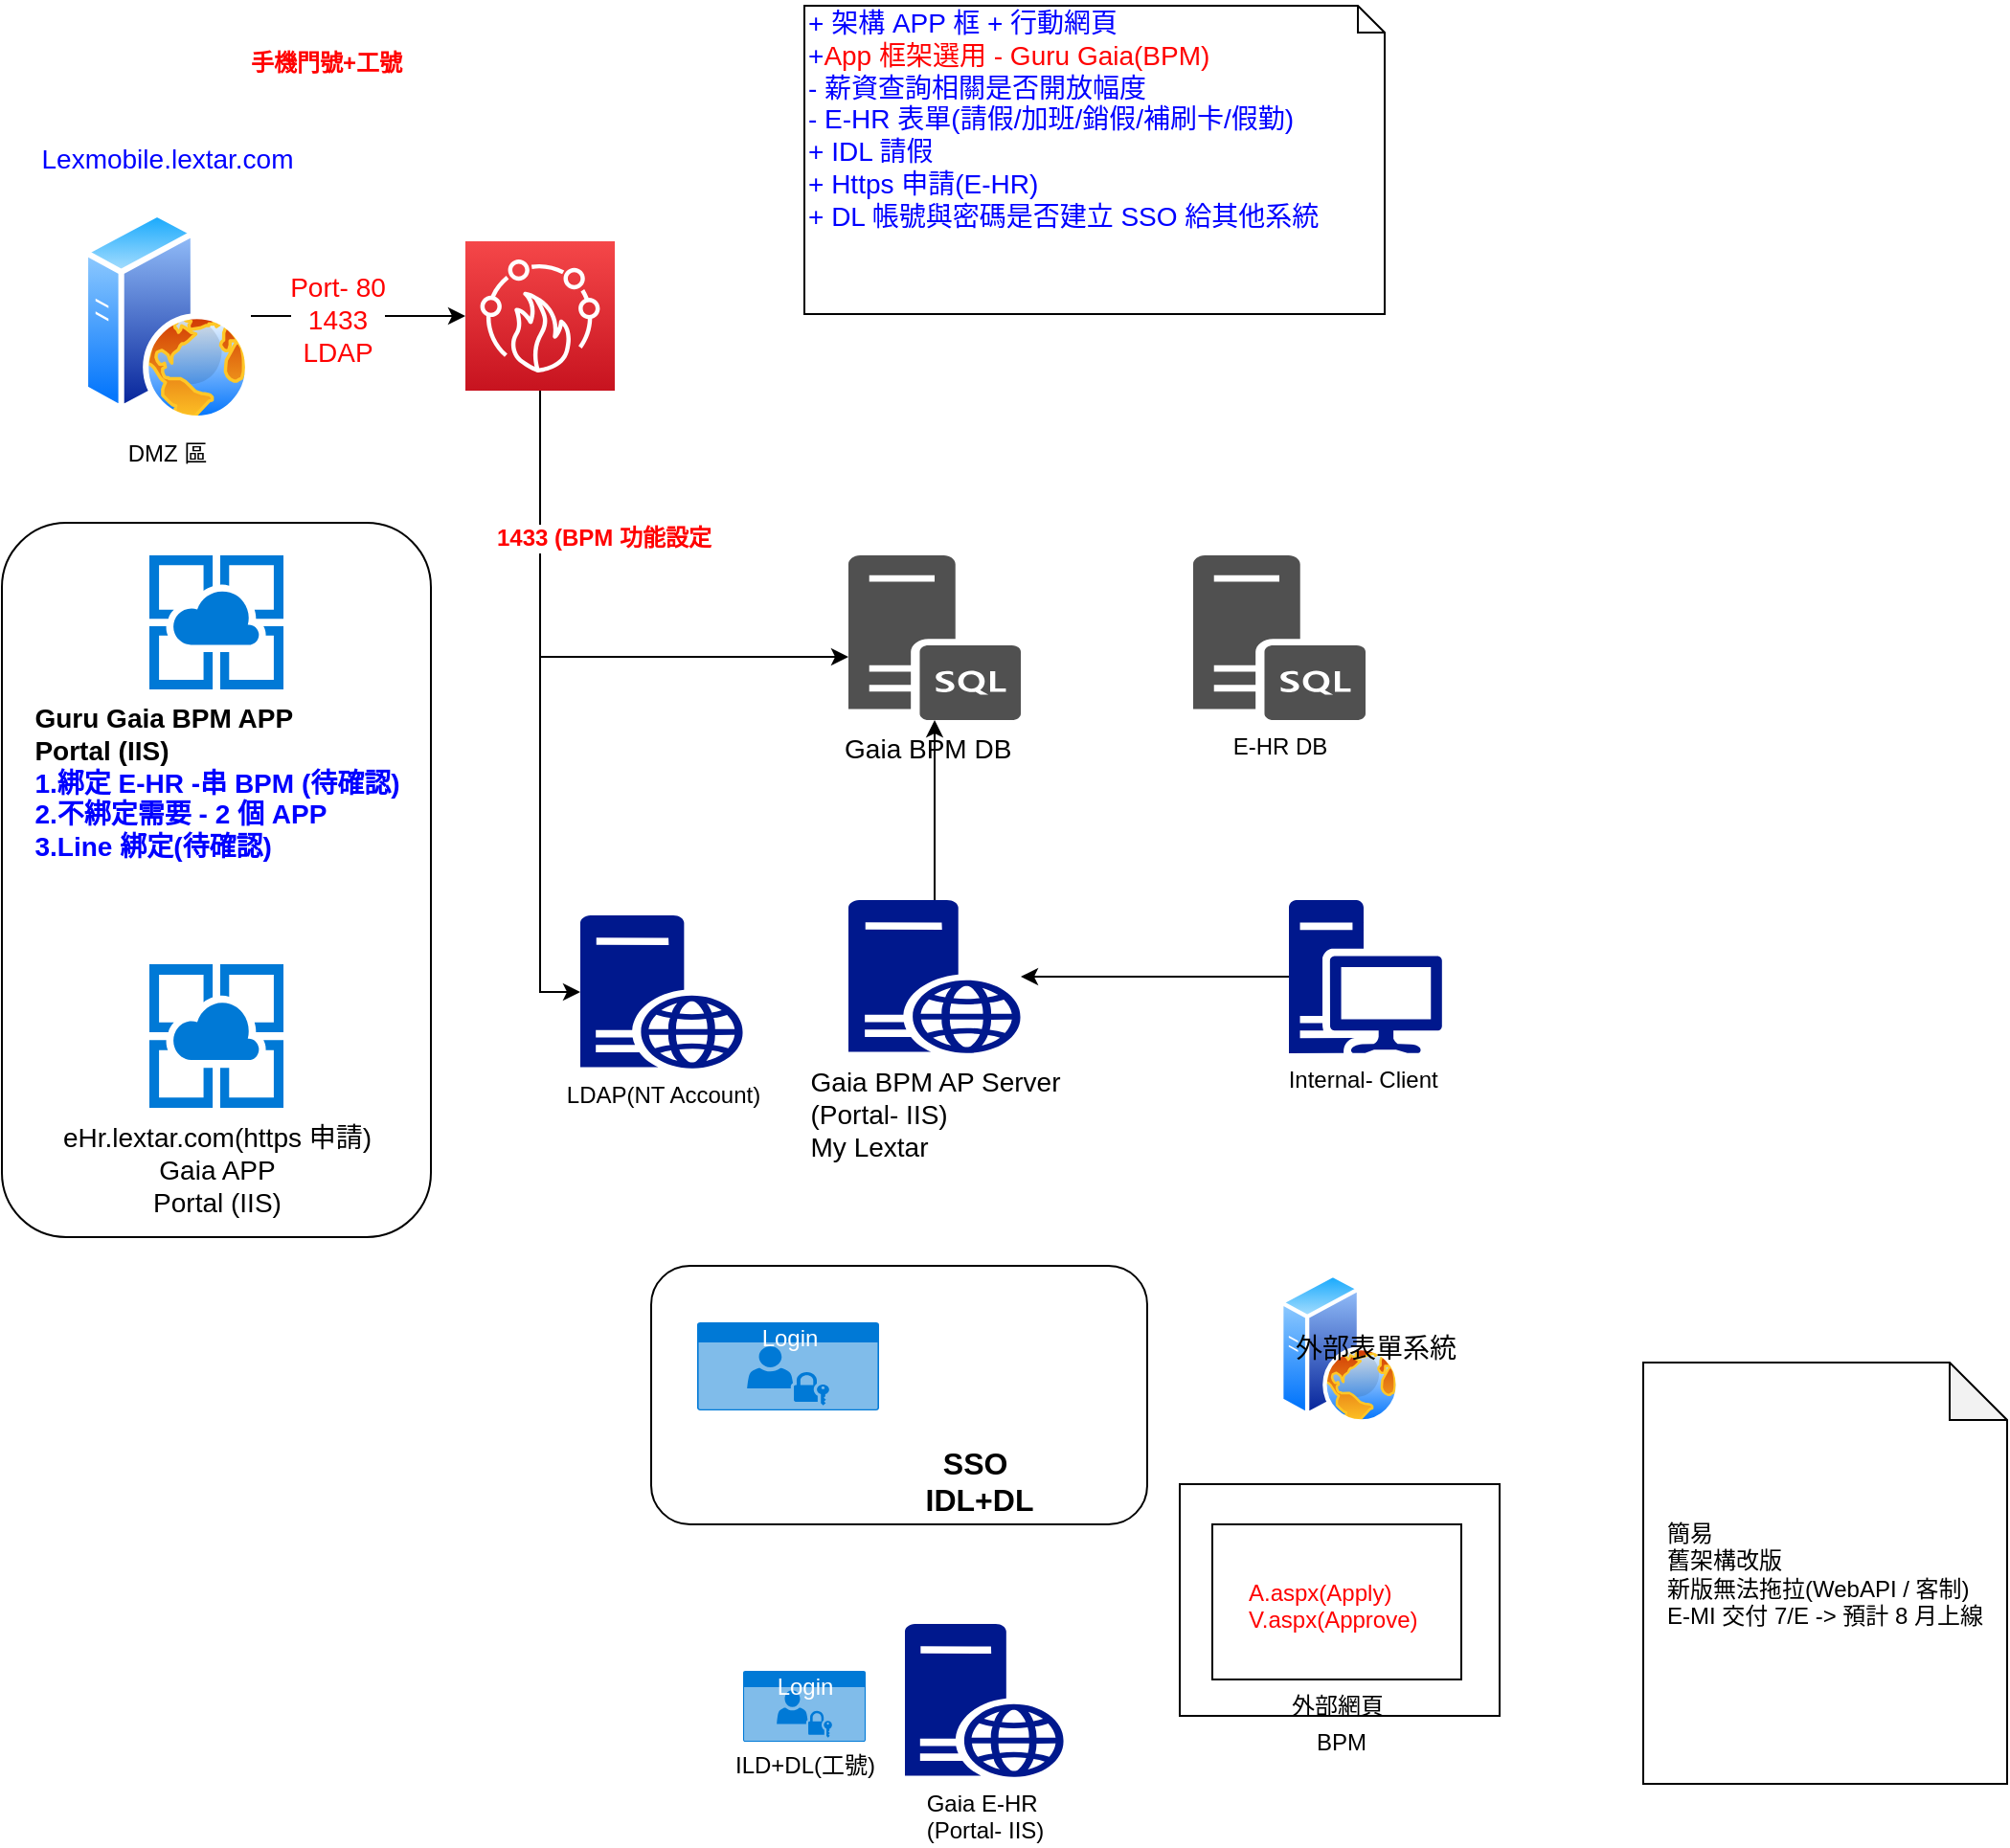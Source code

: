 <mxfile version="10.7.0" type="github"><diagram id="LOJxAffKUsXPko_xBVoU" name="網路架構"><mxGraphModel dx="1184" dy="685" grid="0" gridSize="10" guides="1" tooltips="1" connect="1" arrows="1" fold="1" page="1" pageScale="1" pageWidth="827" pageHeight="1169" math="0" shadow="0"><root><mxCell id="0"/><mxCell id="1" parent="0"/><mxCell id="sQR2JT2ka5kFRkp5s4bp-3" style="edgeStyle=orthogonalEdgeStyle;rounded=0;orthogonalLoop=1;jettySize=auto;html=1;" edge="1" parent="1" source="sQR2JT2ka5kFRkp5s4bp-1" target="sQR2JT2ka5kFRkp5s4bp-2"><mxGeometry relative="1" as="geometry"/></mxCell><mxCell id="sQR2JT2ka5kFRkp5s4bp-15" value="&lt;font style=&quot;font-size: 14px&quot; color=&quot;#ff0000&quot;&gt;&lt;font style=&quot;font-size: 14px&quot;&gt;Port- 80&lt;br&gt;1433&lt;br&gt;&lt;/font&gt;LDAP&lt;/font&gt;&lt;br&gt;" style="text;html=1;resizable=0;points=[];align=center;verticalAlign=middle;labelBackgroundColor=#ffffff;" vertex="1" connectable="0" parent="sQR2JT2ka5kFRkp5s4bp-3"><mxGeometry x="-0.196" y="-2" relative="1" as="geometry"><mxPoint as="offset"/></mxGeometry></mxCell><mxCell id="sQR2JT2ka5kFRkp5s4bp-1" value="DMZ 區" style="aspect=fixed;perimeter=ellipsePerimeter;html=1;align=center;shadow=0;dashed=0;spacingTop=3;image;image=img/lib/active_directory/web_server.svg;" vertex="1" parent="1"><mxGeometry x="45" y="116" width="88" height="110" as="geometry"/></mxCell><mxCell id="sQR2JT2ka5kFRkp5s4bp-8" style="edgeStyle=orthogonalEdgeStyle;rounded=0;orthogonalLoop=1;jettySize=auto;html=1;entryX=0;entryY=0.5;entryDx=0;entryDy=0;entryPerimeter=0;" edge="1" parent="1" source="sQR2JT2ka5kFRkp5s4bp-2" target="sQR2JT2ka5kFRkp5s4bp-7"><mxGeometry relative="1" as="geometry"/></mxCell><mxCell id="sQR2JT2ka5kFRkp5s4bp-13" style="edgeStyle=orthogonalEdgeStyle;rounded=0;orthogonalLoop=1;jettySize=auto;html=1;" edge="1" parent="1" source="sQR2JT2ka5kFRkp5s4bp-2" target="sQR2JT2ka5kFRkp5s4bp-11"><mxGeometry relative="1" as="geometry"><Array as="points"><mxPoint x="284" y="349"/></Array></mxGeometry></mxCell><mxCell id="sQR2JT2ka5kFRkp5s4bp-14" value="&lt;font color=&quot;#ff0000&quot;&gt;&lt;b&gt;1433 (BPM 功能設定&lt;br&gt;&lt;/b&gt;&lt;/font&gt;" style="text;html=1;resizable=0;points=[];align=center;verticalAlign=middle;labelBackgroundColor=#ffffff;" vertex="1" connectable="0" parent="sQR2JT2ka5kFRkp5s4bp-13"><mxGeometry x="-0.073" y="43" relative="1" as="geometry"><mxPoint x="32.5" y="-19" as="offset"/></mxGeometry></mxCell><mxCell id="sQR2JT2ka5kFRkp5s4bp-2" value="" style="outlineConnect=0;fontColor=#232F3E;gradientColor=#F54749;gradientDirection=north;fillColor=#C7131F;strokeColor=#ffffff;dashed=0;verticalLabelPosition=bottom;verticalAlign=top;align=center;html=1;fontSize=12;fontStyle=0;aspect=fixed;shape=mxgraph.aws4.resourceIcon;resIcon=mxgraph.aws4.firewall_manager;" vertex="1" parent="1"><mxGeometry x="245" y="132" width="78" height="78" as="geometry"/></mxCell><mxCell id="sQR2JT2ka5kFRkp5s4bp-4" value="&lt;div style=&quot;text-align: left ; font-size: 14px&quot;&gt;&lt;font style=&quot;font-size: 14px&quot;&gt;&lt;b&gt;&lt;span&gt;Guru Gaia BPM APP&lt;/span&gt;&lt;br&gt;&lt;/b&gt;&lt;/font&gt;&lt;/div&gt;&lt;div style=&quot;text-align: left ; font-size: 14px&quot;&gt;&lt;span&gt;&lt;font style=&quot;font-size: 14px&quot;&gt;&lt;b&gt;Portal (IIS)&lt;/b&gt;&lt;/font&gt;&lt;/span&gt;&lt;/div&gt;&lt;div style=&quot;text-align: left ; font-size: 14px&quot;&gt;&lt;span&gt;&lt;font style=&quot;font-size: 14px&quot; color=&quot;#0000ff&quot;&gt;&lt;b&gt;1.綁定 E-HR -串 BPM (待確認)&lt;/b&gt;&lt;/font&gt;&lt;/span&gt;&lt;/div&gt;&lt;div style=&quot;text-align: left ; font-size: 14px&quot;&gt;&lt;span&gt;&lt;font style=&quot;font-size: 14px&quot; color=&quot;#0000ff&quot;&gt;&lt;b&gt;2.不綁定需要 - 2 個 APP&lt;/b&gt;&lt;/font&gt;&lt;/span&gt;&lt;/div&gt;&lt;div style=&quot;text-align: left ; font-size: 14px&quot;&gt;&lt;font style=&quot;font-size: 14px&quot; color=&quot;#0000ff&quot;&gt;&lt;b&gt;3.Line 綁定(待確認)&lt;/b&gt;&lt;/font&gt;&lt;/div&gt;" style="shadow=0;dashed=0;html=1;strokeColor=none;labelPosition=center;verticalLabelPosition=bottom;verticalAlign=top;align=center;shape=mxgraph.mscae.cloud.app_service;fillColor=#0079D6;pointerEvents=1;" vertex="1" parent="1"><mxGeometry x="80" y="296" width="70" height="70" as="geometry"/></mxCell><mxCell id="sQR2JT2ka5kFRkp5s4bp-45" value="&lt;font style=&quot;font-size: 14px&quot;&gt;eHr.lextar.com(https 申請)&lt;br&gt;Gaia APP&lt;br&gt;Portal (IIS)&lt;/font&gt;&lt;br&gt;" style="shadow=0;dashed=0;html=1;strokeColor=none;labelPosition=center;verticalLabelPosition=bottom;verticalAlign=top;align=center;shape=mxgraph.mscae.cloud.app_service;fillColor=#0079D6;pointerEvents=1;" vertex="1" parent="1"><mxGeometry x="80" y="509.5" width="70" height="75" as="geometry"/></mxCell><mxCell id="sQR2JT2ka5kFRkp5s4bp-7" value="LDAP(NT Account)" style="pointerEvents=1;shadow=0;dashed=0;html=1;strokeColor=none;labelPosition=center;verticalLabelPosition=bottom;verticalAlign=top;align=center;shape=mxgraph.mscae.enterprise.web_server;fillColor=#00188D;" vertex="1" parent="1"><mxGeometry x="305" y="484" width="85" height="80" as="geometry"/></mxCell><mxCell id="sQR2JT2ka5kFRkp5s4bp-20" style="edgeStyle=orthogonalEdgeStyle;rounded=0;orthogonalLoop=1;jettySize=auto;html=1;" edge="1" parent="1" source="sQR2JT2ka5kFRkp5s4bp-10" target="sQR2JT2ka5kFRkp5s4bp-11"><mxGeometry relative="1" as="geometry"/></mxCell><mxCell id="sQR2JT2ka5kFRkp5s4bp-10" value="&lt;div style=&quot;text-align: left ; font-size: 14px&quot;&gt;&lt;font style=&quot;font-size: 14px&quot;&gt;Gaia BPM AP Server&lt;/font&gt;&lt;/div&gt;&lt;div style=&quot;text-align: left ; font-size: 14px&quot;&gt;&lt;span&gt;&lt;font style=&quot;font-size: 14px&quot;&gt;(Portal- IIS)&lt;/font&gt;&lt;/span&gt;&lt;/div&gt;&lt;div style=&quot;text-align: left ; font-size: 14px&quot;&gt;&lt;font style=&quot;font-size: 14px&quot;&gt;My Lextar&lt;/font&gt;&lt;/div&gt;" style="pointerEvents=1;shadow=0;dashed=0;html=1;strokeColor=none;labelPosition=center;verticalLabelPosition=bottom;verticalAlign=top;align=center;shape=mxgraph.mscae.enterprise.web_server;fillColor=#00188D;" vertex="1" parent="1"><mxGeometry x="445" y="476" width="90" height="80" as="geometry"/></mxCell><mxCell id="sQR2JT2ka5kFRkp5s4bp-11" value="&lt;font style=&quot;font-size: 14px&quot;&gt;Gaia BPM DB&amp;nbsp;&amp;nbsp;&lt;/font&gt;" style="pointerEvents=1;shadow=0;dashed=0;html=1;strokeColor=none;fillColor=#505050;labelPosition=center;verticalLabelPosition=bottom;verticalAlign=top;outlineConnect=0;align=center;shape=mxgraph.office.servers.sql_server;" vertex="1" parent="1"><mxGeometry x="445" y="296" width="90" height="86" as="geometry"/></mxCell><mxCell id="sQR2JT2ka5kFRkp5s4bp-19" style="edgeStyle=orthogonalEdgeStyle;rounded=0;orthogonalLoop=1;jettySize=auto;html=1;" edge="1" parent="1" source="sQR2JT2ka5kFRkp5s4bp-18" target="sQR2JT2ka5kFRkp5s4bp-10"><mxGeometry relative="1" as="geometry"/></mxCell><mxCell id="sQR2JT2ka5kFRkp5s4bp-18" value="Internal- Client&amp;nbsp;" style="pointerEvents=1;shadow=0;dashed=0;html=1;strokeColor=none;labelPosition=center;verticalLabelPosition=bottom;verticalAlign=top;align=center;shape=mxgraph.mscae.enterprise.workstation_client;fillColor=#00188D;" vertex="1" parent="1"><mxGeometry x="675" y="476" width="80" height="80" as="geometry"/></mxCell><mxCell id="sQR2JT2ka5kFRkp5s4bp-23" value="&lt;font style=&quot;font-size: 14px&quot; color=&quot;#0000ff&quot;&gt;Lexmobile.lextar.com&lt;/font&gt;" style="shape=image;html=1;verticalAlign=top;verticalLabelPosition=bottom;labelBackgroundColor=#ffffff;imageAspect=0;aspect=fixed;image=https://cdn3.iconfinder.com/data/icons/social-media-chamfered-corner/154/line-128.png" vertex="1" parent="1"><mxGeometry x="55" y="6" width="68" height="68" as="geometry"/></mxCell><mxCell id="sQR2JT2ka5kFRkp5s4bp-26" value="&lt;div style=&quot;text-align: left&quot;&gt;&lt;span&gt;Gaia E-HR&lt;/span&gt;&lt;/div&gt;&lt;div style=&quot;text-align: left&quot;&gt;&lt;span&gt;(Portal- IIS)&lt;/span&gt;&lt;/div&gt;" style="pointerEvents=1;shadow=0;dashed=0;html=1;strokeColor=none;labelPosition=center;verticalLabelPosition=bottom;verticalAlign=top;align=center;shape=mxgraph.mscae.enterprise.web_server;fillColor=#00188D;" vertex="1" parent="1"><mxGeometry x="474.5" y="854" width="83" height="80" as="geometry"/></mxCell><mxCell id="sQR2JT2ka5kFRkp5s4bp-27" value="E-HR DB" style="pointerEvents=1;shadow=0;dashed=0;html=1;strokeColor=none;fillColor=#505050;labelPosition=center;verticalLabelPosition=bottom;verticalAlign=top;outlineConnect=0;align=center;shape=mxgraph.office.servers.sql_server;" vertex="1" parent="1"><mxGeometry x="625" y="296" width="90" height="86" as="geometry"/></mxCell><mxCell id="sQR2JT2ka5kFRkp5s4bp-29" value="" style="aspect=fixed;perimeter=ellipsePerimeter;html=1;align=center;shadow=0;dashed=0;spacingTop=3;image;image=img/lib/active_directory/web_server.svg;" vertex="1" parent="1"><mxGeometry x="670" y="670.5" width="63" height="79" as="geometry"/></mxCell><mxCell id="sQR2JT2ka5kFRkp5s4bp-34" value="Login" style="html=1;strokeColor=none;fillColor=#0079D6;labelPosition=center;verticalLabelPosition=middle;verticalAlign=top;align=center;fontSize=12;outlineConnect=0;spacingTop=-6;fontColor=#FFFFFF;shape=mxgraph.sitemap.login;" vertex="1" parent="1"><mxGeometry x="366" y="696.5" width="95" height="46" as="geometry"/></mxCell><mxCell id="sQR2JT2ka5kFRkp5s4bp-35" value="&lt;b&gt;&lt;font color=&quot;#ff0000&quot;&gt;手機門號+工號&lt;/font&gt;&lt;/b&gt;" style="text;html=1;resizable=0;autosize=1;align=center;verticalAlign=middle;points=[];fillColor=none;strokeColor=none;rounded=0;" vertex="1" parent="1"><mxGeometry x="127" y="30" width="90" height="18" as="geometry"/></mxCell><mxCell id="sQR2JT2ka5kFRkp5s4bp-36" value="&lt;font style=&quot;font-size: 14px&quot;&gt;外部表單系統&lt;/font&gt;" style="text;html=1;resizable=0;autosize=1;align=center;verticalAlign=middle;points=[];fillColor=none;strokeColor=none;rounded=0;" vertex="1" parent="1"><mxGeometry x="670" y="700" width="100" height="20" as="geometry"/></mxCell><mxCell id="sQR2JT2ka5kFRkp5s4bp-40" value="&lt;font style=&quot;font-size: 14px&quot;&gt;&lt;font color=&quot;#0000ff&quot; style=&quot;font-size: 14px&quot;&gt;+ 架構 APP 框 + 行動網頁&lt;br&gt;+&lt;/font&gt;&lt;font color=&quot;#ff0000&quot; style=&quot;font-size: 14px&quot;&gt;App 框架選用 - Guru Gaia(BPM)&lt;/font&gt;&lt;font color=&quot;#0000ff&quot; style=&quot;font-size: 14px&quot;&gt;&lt;br&gt;- 薪資查詢相關是否開放幅度&lt;br&gt;- E-HR 表單(請假/加班/銷假/補刷卡/假勤)&lt;br&gt;+ IDL 請假&lt;br&gt;+ Https 申請(E-HR)&lt;br&gt;+ DL 帳號與密碼是否建立 SSO 給其他系統&lt;/font&gt;&lt;/font&gt;" style="shape=note;whiteSpace=wrap;html=1;size=14;verticalAlign=top;align=left;spacingTop=-6;" vertex="1" parent="1"><mxGeometry x="422" y="9" width="303" height="161" as="geometry"/></mxCell><mxCell id="sQR2JT2ka5kFRkp5s4bp-42" value="ILD+DL(工號)" style="text;html=1;resizable=0;autosize=1;align=center;verticalAlign=middle;points=[];fillColor=none;strokeColor=none;rounded=0;" vertex="1" parent="1"><mxGeometry x="377" y="917.5" width="90" height="20" as="geometry"/></mxCell><mxCell id="sQR2JT2ka5kFRkp5s4bp-43" value="Login" style="html=1;strokeColor=none;fillColor=#0079D6;labelPosition=center;verticalLabelPosition=middle;verticalAlign=top;align=center;fontSize=12;outlineConnect=0;spacingTop=-6;fontColor=#FFFFFF;shape=mxgraph.sitemap.login;" vertex="1" parent="1"><mxGeometry x="390" y="878.5" width="64" height="37" as="geometry"/></mxCell><mxCell id="sQR2JT2ka5kFRkp5s4bp-54" value="&lt;div style=&quot;text-align: left&quot;&gt;簡易&lt;br&gt;舊架構改版&lt;br&gt;新版無法拖拉(WebAPI / 客制)&lt;br&gt;E-MI 交付 7/E -&amp;gt; 預計 8 月上線&lt;/div&gt;" style="shape=note;whiteSpace=wrap;html=1;backgroundOutline=1;darkOpacity=0.05;" vertex="1" parent="1"><mxGeometry x="860" y="717.5" width="190" height="220" as="geometry"/></mxCell><mxCell id="sQR2JT2ka5kFRkp5s4bp-57" value="&lt;b style=&quot;font-size: 16px&quot;&gt;SSO&amp;nbsp;&lt;br&gt;IDL+DL&lt;/b&gt;" style="shape=image;html=1;verticalAlign=top;verticalLabelPosition=bottom;labelBackgroundColor=#ffffff;imageAspect=0;aspect=fixed;image=https://cdn0.iconfinder.com/data/icons/basic-web-ui-elements/295/visualization-128.png;fillColor=#FF0000;" vertex="1" parent="1"><mxGeometry x="479" y="685.5" width="68" height="68" as="geometry"/></mxCell><mxCell id="sQR2JT2ka5kFRkp5s4bp-67" value="" style="rounded=1;whiteSpace=wrap;html=1;fillColor=none;" vertex="1" parent="1"><mxGeometry x="3" y="279" width="224" height="373" as="geometry"/></mxCell><mxCell id="sQR2JT2ka5kFRkp5s4bp-69" value="" style="rounded=1;whiteSpace=wrap;html=1;fillColor=none;" vertex="1" parent="1"><mxGeometry x="342" y="667" width="259" height="135" as="geometry"/></mxCell><mxCell id="g-nFyom3Cu1b_X2f6Bts-1" value="" style="group" vertex="1" connectable="0" parent="1"><mxGeometry x="618" y="781" width="167" height="121" as="geometry"/></mxCell><mxCell id="sQR2JT2ka5kFRkp5s4bp-37" value="BPM" style="verticalLabelPosition=bottom;verticalAlign=top;html=1;shape=mxgraph.basic.rect;fillColor=#ffffff;fillColor2=none;strokeColor=#000000;strokeWidth=1;size=20;indent=5;" vertex="1" parent="g-nFyom3Cu1b_X2f6Bts-1"><mxGeometry width="167" height="121" as="geometry"/></mxCell><mxCell id="sQR2JT2ka5kFRkp5s4bp-38" value="外部網頁" style="verticalLabelPosition=bottom;verticalAlign=top;html=1;shape=mxgraph.basic.rect;fillColor=#ffffff;fillColor2=none;strokeColor=#000000;strokeWidth=1;size=20;indent=5;" vertex="1" parent="g-nFyom3Cu1b_X2f6Bts-1"><mxGeometry x="17" y="21" width="130" height="81" as="geometry"/></mxCell><mxCell id="sQR2JT2ka5kFRkp5s4bp-28" value="&lt;span&gt;&lt;font color=&quot;#ff0000&quot;&gt;A.aspx(Apply)&lt;br&gt;V.aspx(Approve)&lt;/font&gt;&lt;/span&gt;" style="text;html=1;resizable=0;points=[];autosize=1;align=left;verticalAlign=top;spacingTop=-4;" vertex="1" parent="g-nFyom3Cu1b_X2f6Bts-1"><mxGeometry x="33.5" y="46.5" width="100" height="30" as="geometry"/></mxCell></root></mxGraphModel></diagram><diagram id="tPaDs8VlfxpbjbFw1wy7" name="外部表單開發"><mxGraphModel dx="1184" dy="734" grid="1" gridSize="10" guides="1" tooltips="1" connect="1" arrows="1" fold="1" page="1" pageScale="1" pageWidth="827" pageHeight="1169" math="0" shadow="0"><root><mxCell id="xzxqxKLz6RcV3TYx3lXZ-0"/><mxCell id="xzxqxKLz6RcV3TYx3lXZ-1" parent="xzxqxKLz6RcV3TYx3lXZ-0"/><mxCell id="RPUOQi_Vagwp818O6LxQ-2" style="edgeStyle=orthogonalEdgeStyle;rounded=0;orthogonalLoop=1;jettySize=auto;html=1;" edge="1" parent="xzxqxKLz6RcV3TYx3lXZ-1" source="yWC7nhx6ePZ4b1N6DELK-0" target="yWC7nhx6ePZ4b1N6DELK-1"><mxGeometry relative="1" as="geometry"/></mxCell><mxCell id="yWC7nhx6ePZ4b1N6DELK-0" value="&lt;div style=&quot;text-align: left ; font-size: 14px&quot;&gt;&lt;font style=&quot;font-size: 14px&quot;&gt;Gaia BPM AP Server&lt;/font&gt;&lt;/div&gt;&lt;div style=&quot;text-align: left ; font-size: 14px&quot;&gt;&lt;span&gt;&lt;font style=&quot;font-size: 14px&quot;&gt;(Portal- IIS)&lt;/font&gt;&lt;/span&gt;&lt;/div&gt;&lt;div style=&quot;text-align: left ; font-size: 14px&quot;&gt;&lt;font style=&quot;font-size: 14px&quot;&gt;My Lextar&lt;/font&gt;&lt;/div&gt;" style="pointerEvents=1;shadow=0;dashed=0;html=1;strokeColor=none;labelPosition=center;verticalLabelPosition=bottom;verticalAlign=top;align=center;shape=mxgraph.mscae.enterprise.web_server;fillColor=#00188D;" vertex="1" parent="xzxqxKLz6RcV3TYx3lXZ-1"><mxGeometry x="131.5" y="248" width="90" height="80" as="geometry"/></mxCell><mxCell id="yWC7nhx6ePZ4b1N6DELK-1" value="&lt;font style=&quot;font-size: 14px&quot;&gt;Gaia BPM DB&amp;nbsp;&amp;nbsp;&lt;/font&gt;" style="pointerEvents=1;shadow=0;dashed=0;html=1;strokeColor=none;fillColor=#505050;labelPosition=center;verticalLabelPosition=bottom;verticalAlign=top;outlineConnect=0;align=center;shape=mxgraph.office.servers.sql_server;" vertex="1" parent="xzxqxKLz6RcV3TYx3lXZ-1"><mxGeometry x="131.5" y="498" width="90" height="86" as="geometry"/></mxCell><mxCell id="wzwBrhp13Xyrpf1Kb50T-1" value="" style="group" vertex="1" connectable="0" parent="xzxqxKLz6RcV3TYx3lXZ-1"><mxGeometry x="501.5" y="161" width="167" height="121" as="geometry"/></mxCell><mxCell id="O2sL_Y9K1cKtBTX2teM6-4" value="" style="group" vertex="1" connectable="0" parent="wzwBrhp13Xyrpf1Kb50T-1"><mxGeometry width="167" height="121" as="geometry"/></mxCell><mxCell id="O2sL_Y9K1cKtBTX2teM6-1" value="BPM" style="verticalLabelPosition=bottom;verticalAlign=top;html=1;shape=mxgraph.basic.rect;fillColor=#ffffff;fillColor2=none;strokeColor=#000000;strokeWidth=1;size=20;indent=5;" vertex="1" parent="O2sL_Y9K1cKtBTX2teM6-4"><mxGeometry width="167" height="121" as="geometry"/></mxCell><mxCell id="O2sL_Y9K1cKtBTX2teM6-0" value="外部網頁" style="verticalLabelPosition=bottom;verticalAlign=top;html=1;shape=mxgraph.basic.rect;fillColor=#ffffff;fillColor2=none;strokeColor=#000000;strokeWidth=1;size=20;indent=5;" vertex="1" parent="O2sL_Y9K1cKtBTX2teM6-4"><mxGeometry x="18.5" y="20" width="130" height="81" as="geometry"/></mxCell><mxCell id="wzwBrhp13Xyrpf1Kb50T-0" value="&lt;div style=&quot;text-align: left ; font-size: 14px&quot;&gt;&lt;span&gt;&lt;b&gt;&lt;font style=&quot;font-size: 14px&quot; color=&quot;#ff0000&quot;&gt;A.aspx(Apply)&lt;/font&gt;&lt;/b&gt;&lt;/span&gt;&lt;/div&gt;&lt;div style=&quot;text-align: left ; font-size: 14px&quot;&gt;&lt;span&gt;&lt;b&gt;&lt;font style=&quot;font-size: 14px&quot; color=&quot;#ff0000&quot;&gt;V.aspx(Approve)&lt;/font&gt;&lt;/b&gt;&lt;/span&gt;&lt;/div&gt;" style="text;html=1;resizable=0;autosize=1;align=center;verticalAlign=middle;points=[];fillColor=none;strokeColor=none;rounded=0;" vertex="1" parent="O2sL_Y9K1cKtBTX2teM6-4"><mxGeometry x="18.5" y="45.5" width="130" height="30" as="geometry"/></mxCell><mxCell id="RPUOQi_Vagwp818O6LxQ-8" style="edgeStyle=orthogonalEdgeStyle;rounded=0;orthogonalLoop=1;jettySize=auto;html=1;" edge="1" parent="xzxqxKLz6RcV3TYx3lXZ-1" source="mBXElTDprf1OtSGc3cUn-0" target="RPUOQi_Vagwp818O6LxQ-3"><mxGeometry relative="1" as="geometry"/></mxCell><mxCell id="RPUOQi_Vagwp818O6LxQ-5" value="" style="group" vertex="1" connectable="0" parent="xzxqxKLz6RcV3TYx3lXZ-1"><mxGeometry x="201.5" y="150" width="110" height="98" as="geometry"/></mxCell><mxCell id="RPUOQi_Vagwp818O6LxQ-3" value="" style="shape=image;html=1;verticalAlign=top;verticalLabelPosition=bottom;labelBackgroundColor=#ffffff;imageAspect=0;aspect=fixed;image=https://cdn4.iconfinder.com/data/icons/seo-and-data/500/window-data-marked-checked-128.png;fillColor=none;" vertex="1" parent="RPUOQi_Vagwp818O6LxQ-5"><mxGeometry y="30" width="68" height="68" as="geometry"/></mxCell><mxCell id="RPUOQi_Vagwp818O6LxQ-4" value="&lt;div&gt;&lt;b&gt;&lt;font color=&quot;#ff0000&quot;&gt;A.aspx(Apply)&lt;/font&gt;&lt;/b&gt;&lt;/div&gt;&lt;div&gt;&lt;b&gt;&lt;font color=&quot;#ff0000&quot;&gt;V.aspx(Approve)&lt;/font&gt;&lt;/b&gt;&lt;/div&gt;" style="text;html=1;resizable=0;points=[];autosize=1;align=left;verticalAlign=top;spacingTop=-4;" vertex="1" parent="RPUOQi_Vagwp818O6LxQ-5"><mxGeometry width="110" height="30" as="geometry"/></mxCell><mxCell id="RPUOQi_Vagwp818O6LxQ-9" value="" style="group" vertex="1" connectable="0" parent="xzxqxKLz6RcV3TYx3lXZ-1"><mxGeometry x="386.5" y="174.5" width="90" height="93.5" as="geometry"/></mxCell><mxCell id="mBXElTDprf1OtSGc3cUn-0" value="" style="aspect=fixed;perimeter=ellipsePerimeter;html=1;align=center;shadow=0;dashed=0;spacingTop=3;image;image=img/lib/active_directory/web_server.svg;" vertex="1" parent="RPUOQi_Vagwp818O6LxQ-9"><mxGeometry x="27" width="63" height="79" as="geometry"/></mxCell><mxCell id="RPUOQi_Vagwp818O6LxQ-1" value="外部表單系統" style="text;html=1;resizable=0;autosize=1;align=center;verticalAlign=middle;points=[];fillColor=none;strokeColor=none;rounded=0;" vertex="1" parent="RPUOQi_Vagwp818O6LxQ-9"><mxGeometry y="73.5" width="90" height="20" as="geometry"/></mxCell><mxCell id="JsCMim-NSdCTJEnnluPm-2" style="edgeStyle=orthogonalEdgeStyle;rounded=0;orthogonalLoop=1;jettySize=auto;html=1;fontSize=14;fontColor=#FF0000;" edge="1" parent="xzxqxKLz6RcV3TYx3lXZ-1" source="CT-dK8K7fS2KzjMtihi_-0" target="yWC7nhx6ePZ4b1N6DELK-0"><mxGeometry relative="1" as="geometry"><Array as="points"><mxPoint x="360" y="360"/><mxPoint x="360" y="288"/></Array></mxGeometry></mxCell><mxCell id="CT-dK8K7fS2KzjMtihi_-0" value="&lt;span&gt;BPM 表單&lt;/span&gt;&lt;br&gt;&lt;span&gt;MVC 架構&lt;/span&gt;" style="rounded=1;whiteSpace=wrap;html=1;fillColor=none;" vertex="1" parent="xzxqxKLz6RcV3TYx3lXZ-1"><mxGeometry x="502" y="340" width="159" height="60" as="geometry"/></mxCell><mxCell id="JsCMim-NSdCTJEnnluPm-0" style="edgeStyle=orthogonalEdgeStyle;rounded=0;orthogonalLoop=1;jettySize=auto;html=1;entryX=1;entryY=0.76;entryDx=0;entryDy=0;entryPerimeter=0;" edge="1" parent="xzxqxKLz6RcV3TYx3lXZ-1" source="CT-dK8K7fS2KzjMtihi_-1" target="yWC7nhx6ePZ4b1N6DELK-0"><mxGeometry relative="1" as="geometry"><Array as="points"><mxPoint x="362" y="470"/><mxPoint x="362" y="309"/></Array></mxGeometry></mxCell><mxCell id="CT-dK8K7fS2KzjMtihi_-1" value="&lt;span&gt;外部 Web&amp;nbsp;&lt;/span&gt;&lt;br&gt;&lt;span&gt;作業邏輯&lt;/span&gt;&lt;br&gt;" style="rounded=1;whiteSpace=wrap;html=1;fillColor=none;" vertex="1" parent="xzxqxKLz6RcV3TYx3lXZ-1"><mxGeometry x="502" y="440" width="159" height="60" as="geometry"/></mxCell><mxCell id="JsCMim-NSdCTJEnnluPm-1" value="&lt;b&gt;&lt;font style=&quot;font-size: 12px&quot;&gt;BPM-API&lt;/font&gt;&lt;/b&gt;" style="text;html=1;fontSize=14;fontColor=#FF0000;" vertex="1" parent="xzxqxKLz6RcV3TYx3lXZ-1"><mxGeometry x="396.5" y="460" width="70" height="30" as="geometry"/></mxCell><mxCell id="JsCMim-NSdCTJEnnluPm-3" value="BPM-API" style="text;html=1;fontSize=14;fontColor=#FF0000;" vertex="1" parent="xzxqxKLz6RcV3TYx3lXZ-1"><mxGeometry x="391.5" y="350" width="80" height="30" as="geometry"/></mxCell></root></mxGraphModel></diagram></mxfile>